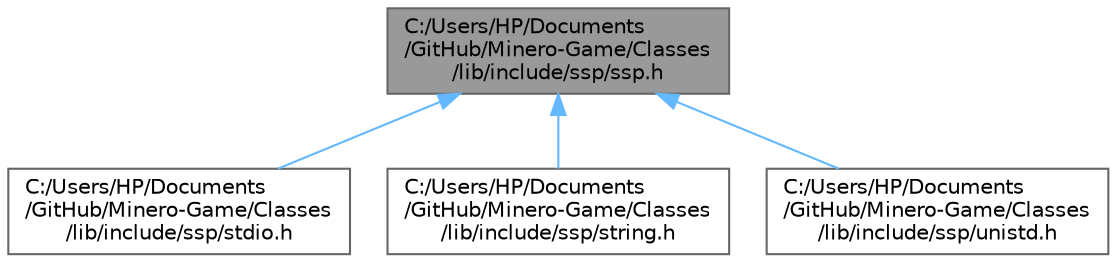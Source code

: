 digraph "C:/Users/HP/Documents/GitHub/Minero-Game/Classes/lib/include/ssp/ssp.h"
{
 // LATEX_PDF_SIZE
  bgcolor="transparent";
  edge [fontname=Helvetica,fontsize=10,labelfontname=Helvetica,labelfontsize=10];
  node [fontname=Helvetica,fontsize=10,shape=box,height=0.2,width=0.4];
  Node1 [id="Node000001",label="C:/Users/HP/Documents\l/GitHub/Minero-Game/Classes\l/lib/include/ssp/ssp.h",height=0.2,width=0.4,color="gray40", fillcolor="grey60", style="filled", fontcolor="black",tooltip=" "];
  Node1 -> Node2 [id="edge4_Node000001_Node000002",dir="back",color="steelblue1",style="solid",tooltip=" "];
  Node2 [id="Node000002",label="C:/Users/HP/Documents\l/GitHub/Minero-Game/Classes\l/lib/include/ssp/stdio.h",height=0.2,width=0.4,color="grey40", fillcolor="white", style="filled",URL="$_classes_2lib_2include_2ssp_2stdio_8h.html",tooltip=" "];
  Node1 -> Node3 [id="edge5_Node000001_Node000003",dir="back",color="steelblue1",style="solid",tooltip=" "];
  Node3 [id="Node000003",label="C:/Users/HP/Documents\l/GitHub/Minero-Game/Classes\l/lib/include/ssp/string.h",height=0.2,width=0.4,color="grey40", fillcolor="white", style="filled",URL="$_classes_2lib_2include_2ssp_2string_8h.html",tooltip=" "];
  Node1 -> Node4 [id="edge6_Node000001_Node000004",dir="back",color="steelblue1",style="solid",tooltip=" "];
  Node4 [id="Node000004",label="C:/Users/HP/Documents\l/GitHub/Minero-Game/Classes\l/lib/include/ssp/unistd.h",height=0.2,width=0.4,color="grey40", fillcolor="white", style="filled",URL="$_classes_2lib_2include_2ssp_2unistd_8h.html",tooltip=" "];
}
